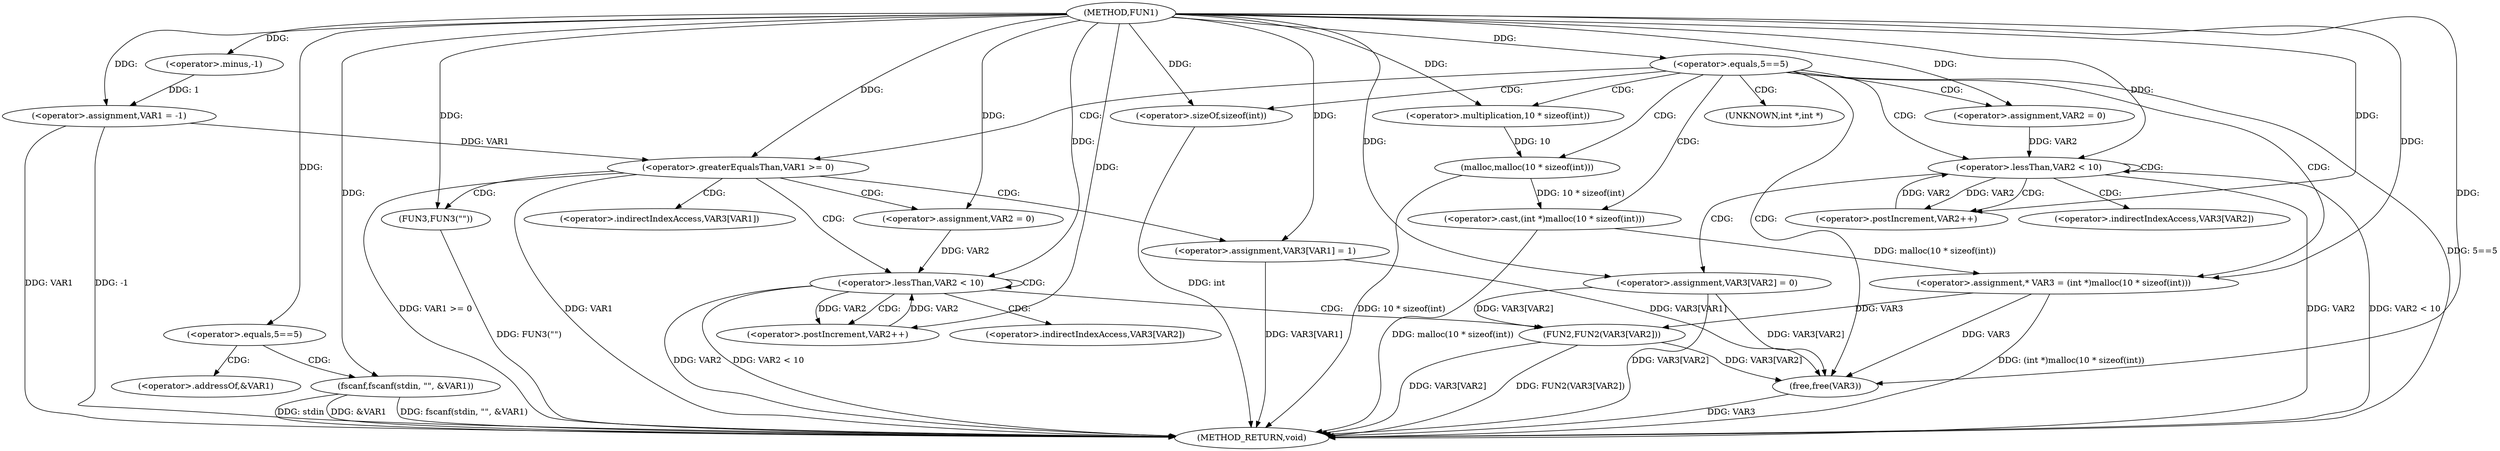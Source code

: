 digraph FUN1 {  
"1000100" [label = "(METHOD,FUN1)" ]
"1000179" [label = "(METHOD_RETURN,void)" ]
"1000103" [label = "(<operator>.assignment,VAR1 = -1)" ]
"1000105" [label = "(<operator>.minus,-1)" ]
"1000108" [label = "(<operator>.equals,5==5)" ]
"1000112" [label = "(fscanf,fscanf(stdin, \"\", &VAR1))" ]
"1000118" [label = "(<operator>.equals,5==5)" ]
"1000125" [label = "(<operator>.assignment,* VAR3 = (int *)malloc(10 * sizeof(int)))" ]
"1000127" [label = "(<operator>.cast,(int *)malloc(10 * sizeof(int)))" ]
"1000129" [label = "(malloc,malloc(10 * sizeof(int)))" ]
"1000130" [label = "(<operator>.multiplication,10 * sizeof(int))" ]
"1000132" [label = "(<operator>.sizeOf,sizeof(int))" ]
"1000135" [label = "(<operator>.assignment,VAR2 = 0)" ]
"1000138" [label = "(<operator>.lessThan,VAR2 < 10)" ]
"1000141" [label = "(<operator>.postIncrement,VAR2++)" ]
"1000144" [label = "(<operator>.assignment,VAR3[VAR2] = 0)" ]
"1000150" [label = "(<operator>.greaterEqualsThan,VAR1 >= 0)" ]
"1000154" [label = "(<operator>.assignment,VAR3[VAR1] = 1)" ]
"1000160" [label = "(<operator>.assignment,VAR2 = 0)" ]
"1000163" [label = "(<operator>.lessThan,VAR2 < 10)" ]
"1000166" [label = "(<operator>.postIncrement,VAR2++)" ]
"1000169" [label = "(FUN2,FUN2(VAR3[VAR2]))" ]
"1000175" [label = "(FUN3,FUN3(\"\"))" ]
"1000177" [label = "(free,free(VAR3))" ]
"1000115" [label = "(<operator>.addressOf,&VAR1)" ]
"1000128" [label = "(UNKNOWN,int *,int *)" ]
"1000145" [label = "(<operator>.indirectIndexAccess,VAR3[VAR2])" ]
"1000155" [label = "(<operator>.indirectIndexAccess,VAR3[VAR1])" ]
"1000170" [label = "(<operator>.indirectIndexAccess,VAR3[VAR2])" ]
  "1000177" -> "1000179"  [ label = "DDG: VAR3"] 
  "1000150" -> "1000179"  [ label = "DDG: VAR1"] 
  "1000169" -> "1000179"  [ label = "DDG: FUN2(VAR3[VAR2])"] 
  "1000103" -> "1000179"  [ label = "DDG: VAR1"] 
  "1000103" -> "1000179"  [ label = "DDG: -1"] 
  "1000112" -> "1000179"  [ label = "DDG: &VAR1"] 
  "1000125" -> "1000179"  [ label = "DDG: (int *)malloc(10 * sizeof(int))"] 
  "1000118" -> "1000179"  [ label = "DDG: 5==5"] 
  "1000144" -> "1000179"  [ label = "DDG: VAR3[VAR2]"] 
  "1000138" -> "1000179"  [ label = "DDG: VAR2 < 10"] 
  "1000163" -> "1000179"  [ label = "DDG: VAR2 < 10"] 
  "1000175" -> "1000179"  [ label = "DDG: FUN3(\"\")"] 
  "1000129" -> "1000179"  [ label = "DDG: 10 * sizeof(int)"] 
  "1000163" -> "1000179"  [ label = "DDG: VAR2"] 
  "1000138" -> "1000179"  [ label = "DDG: VAR2"] 
  "1000127" -> "1000179"  [ label = "DDG: malloc(10 * sizeof(int))"] 
  "1000154" -> "1000179"  [ label = "DDG: VAR3[VAR1]"] 
  "1000132" -> "1000179"  [ label = "DDG: int"] 
  "1000112" -> "1000179"  [ label = "DDG: fscanf(stdin, \"\", &VAR1)"] 
  "1000112" -> "1000179"  [ label = "DDG: stdin"] 
  "1000169" -> "1000179"  [ label = "DDG: VAR3[VAR2]"] 
  "1000150" -> "1000179"  [ label = "DDG: VAR1 >= 0"] 
  "1000105" -> "1000103"  [ label = "DDG: 1"] 
  "1000100" -> "1000103"  [ label = "DDG: "] 
  "1000100" -> "1000105"  [ label = "DDG: "] 
  "1000100" -> "1000108"  [ label = "DDG: "] 
  "1000100" -> "1000112"  [ label = "DDG: "] 
  "1000100" -> "1000118"  [ label = "DDG: "] 
  "1000127" -> "1000125"  [ label = "DDG: malloc(10 * sizeof(int))"] 
  "1000100" -> "1000125"  [ label = "DDG: "] 
  "1000129" -> "1000127"  [ label = "DDG: 10 * sizeof(int)"] 
  "1000130" -> "1000129"  [ label = "DDG: 10"] 
  "1000100" -> "1000130"  [ label = "DDG: "] 
  "1000100" -> "1000132"  [ label = "DDG: "] 
  "1000100" -> "1000135"  [ label = "DDG: "] 
  "1000141" -> "1000138"  [ label = "DDG: VAR2"] 
  "1000135" -> "1000138"  [ label = "DDG: VAR2"] 
  "1000100" -> "1000138"  [ label = "DDG: "] 
  "1000138" -> "1000141"  [ label = "DDG: VAR2"] 
  "1000100" -> "1000141"  [ label = "DDG: "] 
  "1000100" -> "1000144"  [ label = "DDG: "] 
  "1000103" -> "1000150"  [ label = "DDG: VAR1"] 
  "1000100" -> "1000150"  [ label = "DDG: "] 
  "1000100" -> "1000154"  [ label = "DDG: "] 
  "1000100" -> "1000160"  [ label = "DDG: "] 
  "1000166" -> "1000163"  [ label = "DDG: VAR2"] 
  "1000160" -> "1000163"  [ label = "DDG: VAR2"] 
  "1000100" -> "1000163"  [ label = "DDG: "] 
  "1000163" -> "1000166"  [ label = "DDG: VAR2"] 
  "1000100" -> "1000166"  [ label = "DDG: "] 
  "1000125" -> "1000169"  [ label = "DDG: VAR3"] 
  "1000144" -> "1000169"  [ label = "DDG: VAR3[VAR2]"] 
  "1000100" -> "1000175"  [ label = "DDG: "] 
  "1000125" -> "1000177"  [ label = "DDG: VAR3"] 
  "1000154" -> "1000177"  [ label = "DDG: VAR3[VAR1]"] 
  "1000144" -> "1000177"  [ label = "DDG: VAR3[VAR2]"] 
  "1000169" -> "1000177"  [ label = "DDG: VAR3[VAR2]"] 
  "1000100" -> "1000177"  [ label = "DDG: "] 
  "1000108" -> "1000112"  [ label = "CDG: "] 
  "1000108" -> "1000115"  [ label = "CDG: "] 
  "1000118" -> "1000125"  [ label = "CDG: "] 
  "1000118" -> "1000127"  [ label = "CDG: "] 
  "1000118" -> "1000128"  [ label = "CDG: "] 
  "1000118" -> "1000150"  [ label = "CDG: "] 
  "1000118" -> "1000135"  [ label = "CDG: "] 
  "1000118" -> "1000132"  [ label = "CDG: "] 
  "1000118" -> "1000129"  [ label = "CDG: "] 
  "1000118" -> "1000130"  [ label = "CDG: "] 
  "1000118" -> "1000177"  [ label = "CDG: "] 
  "1000118" -> "1000138"  [ label = "CDG: "] 
  "1000138" -> "1000141"  [ label = "CDG: "] 
  "1000138" -> "1000144"  [ label = "CDG: "] 
  "1000138" -> "1000145"  [ label = "CDG: "] 
  "1000138" -> "1000138"  [ label = "CDG: "] 
  "1000150" -> "1000163"  [ label = "CDG: "] 
  "1000150" -> "1000175"  [ label = "CDG: "] 
  "1000150" -> "1000155"  [ label = "CDG: "] 
  "1000150" -> "1000154"  [ label = "CDG: "] 
  "1000150" -> "1000160"  [ label = "CDG: "] 
  "1000163" -> "1000166"  [ label = "CDG: "] 
  "1000163" -> "1000169"  [ label = "CDG: "] 
  "1000163" -> "1000163"  [ label = "CDG: "] 
  "1000163" -> "1000170"  [ label = "CDG: "] 
}
